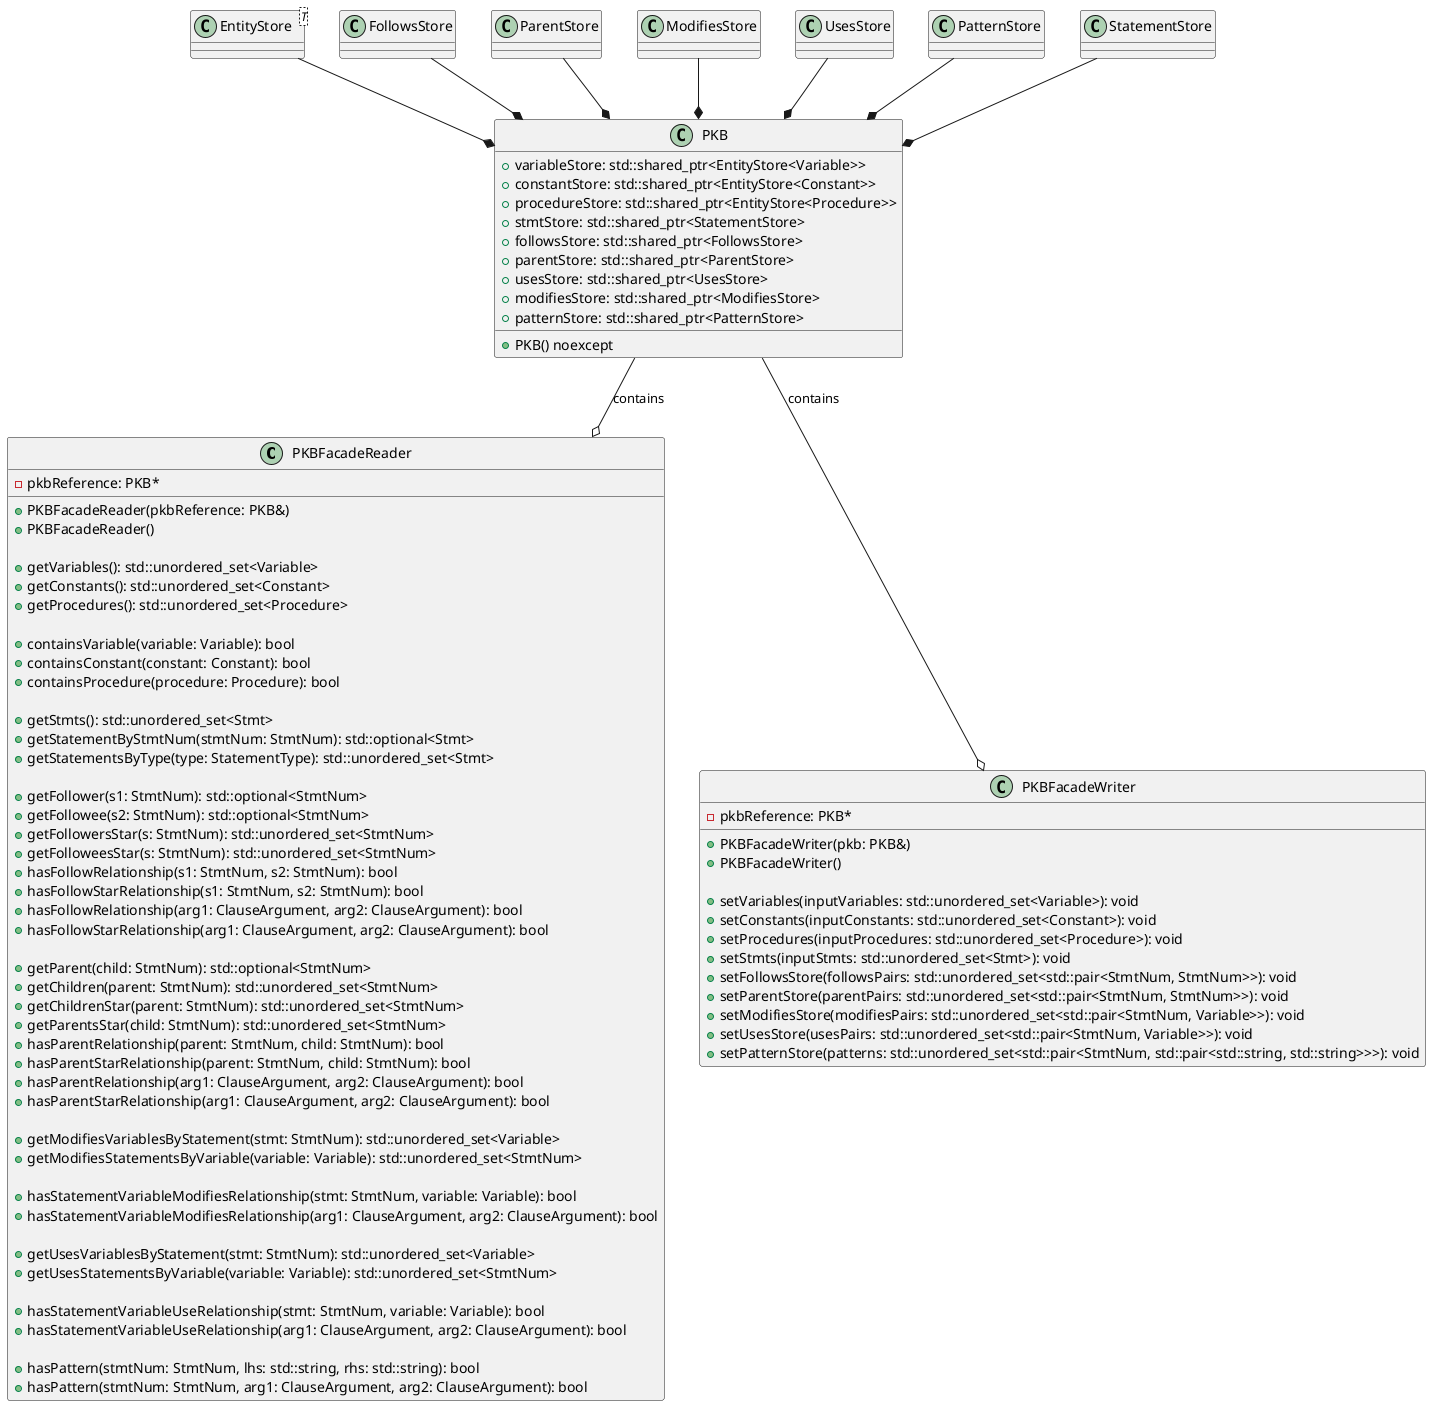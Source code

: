 @startuml
class PKBFacadeReader {
    - pkbReference: PKB*
    + PKBFacadeReader(pkbReference: PKB&)
    + PKBFacadeReader()

    + getVariables(): std::unordered_set<Variable>
    + getConstants(): std::unordered_set<Constant>
    + getProcedures(): std::unordered_set<Procedure>

    + containsVariable(variable: Variable): bool
    + containsConstant(constant: Constant): bool
    + containsProcedure(procedure: Procedure): bool

    + getStmts(): std::unordered_set<Stmt>
    + getStatementByStmtNum(stmtNum: StmtNum): std::optional<Stmt>
    + getStatementsByType(type: StatementType): std::unordered_set<Stmt>

    + getFollower(s1: StmtNum): std::optional<StmtNum>
    + getFollowee(s2: StmtNum): std::optional<StmtNum>
    + getFollowersStar(s: StmtNum): std::unordered_set<StmtNum>
    + getFolloweesStar(s: StmtNum): std::unordered_set<StmtNum>
    + hasFollowRelationship(s1: StmtNum, s2: StmtNum): bool
    + hasFollowStarRelationship(s1: StmtNum, s2: StmtNum): bool
    + hasFollowRelationship(arg1: ClauseArgument, arg2: ClauseArgument): bool
    + hasFollowStarRelationship(arg1: ClauseArgument, arg2: ClauseArgument): bool

    + getParent(child: StmtNum): std::optional<StmtNum>
    + getChildren(parent: StmtNum): std::unordered_set<StmtNum>
    + getChildrenStar(parent: StmtNum): std::unordered_set<StmtNum>
    + getParentsStar(child: StmtNum): std::unordered_set<StmtNum>
    + hasParentRelationship(parent: StmtNum, child: StmtNum): bool
    + hasParentStarRelationship(parent: StmtNum, child: StmtNum): bool
    + hasParentRelationship(arg1: ClauseArgument, arg2: ClauseArgument): bool
    + hasParentStarRelationship(arg1: ClauseArgument, arg2: ClauseArgument): bool

    + getModifiesVariablesByStatement(stmt: StmtNum): std::unordered_set<Variable>
    + getModifiesStatementsByVariable(variable: Variable): std::unordered_set<StmtNum>

    + hasStatementVariableModifiesRelationship(stmt: StmtNum, variable: Variable): bool
    + hasStatementVariableModifiesRelationship(arg1: ClauseArgument, arg2: ClauseArgument): bool
    
    + getUsesVariablesByStatement(stmt: StmtNum): std::unordered_set<Variable>
    + getUsesStatementsByVariable(variable: Variable): std::unordered_set<StmtNum>

    + hasStatementVariableUseRelationship(stmt: StmtNum, variable: Variable): bool
    + hasStatementVariableUseRelationship(arg1: ClauseArgument, arg2: ClauseArgument): bool
    
    + hasPattern(stmtNum: StmtNum, lhs: std::string, rhs: std::string): bool
    + hasPattern(stmtNum: StmtNum, arg1: ClauseArgument, arg2: ClauseArgument): bool
}

class PKBFacadeWriter {
    - pkbReference: PKB*
    + PKBFacadeWriter(pkb: PKB&)
    + PKBFacadeWriter()

    + setVariables(inputVariables: std::unordered_set<Variable>): void
    + setConstants(inputConstants: std::unordered_set<Constant>): void
    + setProcedures(inputProcedures: std::unordered_set<Procedure>): void
    + setStmts(inputStmts: std::unordered_set<Stmt>): void
    + setFollowsStore(followsPairs: std::unordered_set<std::pair<StmtNum, StmtNum>>): void
    + setParentStore(parentPairs: std::unordered_set<std::pair<StmtNum, StmtNum>>): void
    + setModifiesStore(modifiesPairs: std::unordered_set<std::pair<StmtNum, Variable>>): void
    + setUsesStore(usesPairs: std::unordered_set<std::pair<StmtNum, Variable>>): void
    + setPatternStore(patterns: std::unordered_set<std::pair<StmtNum, std::pair<std::string, std::string>>>): void
}
class EntityStore<T> {
}

class FollowsStore {
}

class ParentStore {
}

class ModifiesStore {
}

class UsesStore {
}

class PatternStore {
}

class StatementStore {
}

class PKB {
    + PKB() noexcept
    + variableStore: std::shared_ptr<EntityStore<Variable>>
    + constantStore: std::shared_ptr<EntityStore<Constant>>
    + procedureStore: std::shared_ptr<EntityStore<Procedure>>
    + stmtStore: std::shared_ptr<StatementStore>
    + followsStore: std::shared_ptr<FollowsStore>
    + parentStore: std::shared_ptr<ParentStore>
    + usesStore: std::shared_ptr<UsesStore>
    + modifiesStore: std::shared_ptr<ModifiesStore>
    + patternStore: std::shared_ptr<PatternStore>
}

EntityStore --* PKB
FollowsStore --* PKB
ParentStore --* PKB
UsesStore --* PKB
ModifiesStore --* PKB
PatternStore --* PKB
StatementStore --* PKB

PKB --o PKBFacadeReader: contains
PKB --o PKBFacadeWriter: contains

@enduml

